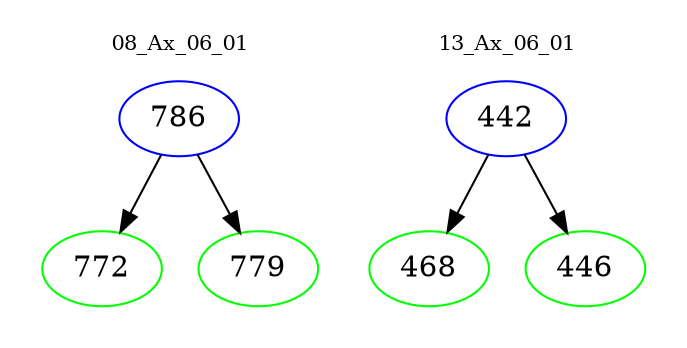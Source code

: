digraph{
subgraph cluster_0 {
color = white
label = "08_Ax_06_01";
fontsize=10;
T0_786 [label="786", color="blue"]
T0_786 -> T0_772 [color="black"]
T0_772 [label="772", color="green"]
T0_786 -> T0_779 [color="black"]
T0_779 [label="779", color="green"]
}
subgraph cluster_1 {
color = white
label = "13_Ax_06_01";
fontsize=10;
T1_442 [label="442", color="blue"]
T1_442 -> T1_468 [color="black"]
T1_468 [label="468", color="green"]
T1_442 -> T1_446 [color="black"]
T1_446 [label="446", color="green"]
}
}
